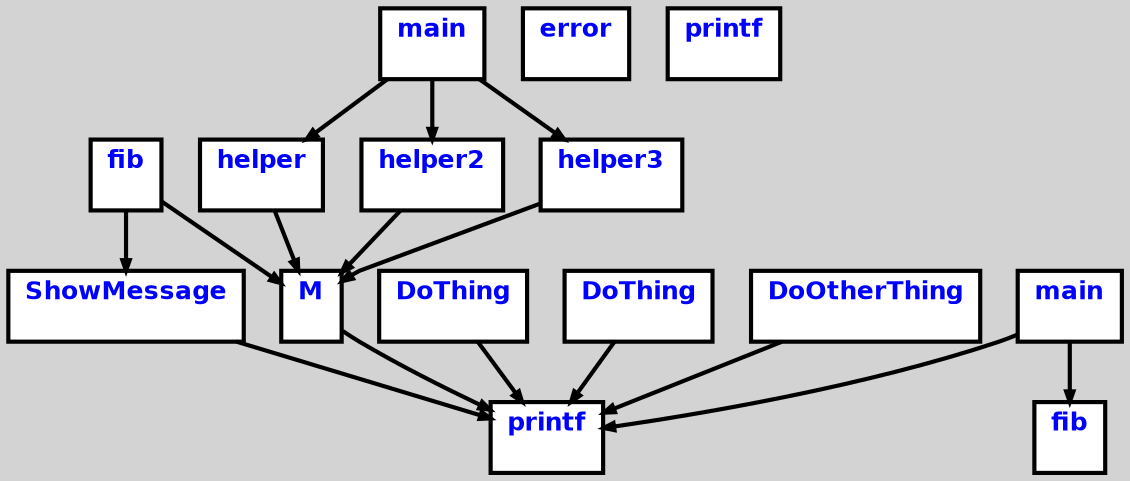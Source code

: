 digraph G {
ordering=out;
ranksep=.4;
bgcolor="lightgrey";  node [shape=box, fixedsize=false, fontsize=12, fontname="Helvetica-bold", fontcolor="blue"
width=.25, height=.25, color="black", fillcolor="white", style="filled, solid, bold"];

edge [arrowsize=.5, color="black", style="bold"]
    n0000128B12EA1F40 [label="fib\n "]
    n0000128B12EA0200 [label="printf\n "]
    n0000128B12EA0920 [label="main\n "]
    n0000128B12EA0920 -> n0000128B12EA0200
    n0000128B12EA0920 -> n0000128B12EA1F40
    n0000128B12EA0A40 [label="ShowMessage\n "]
    n0000128B12EA0A40 -> n0000128B12EA0200
    n0000128B12EA0E00 [label="DoThing\n "]
    n0000128B12EA0E00 -> n0000128B12EA0200
    n0000128B12EA23C0 [label="DoThing\n "]
    n0000128B12EA23C0 -> n0000128B12EA0200
    n0000128B12EA2660 [label="DoOtherThing\n "]
    n0000128B12EA2660 -> n0000128B12EA0200
    n0000128B12EA29C0 [label="helper\n "]
    n0000128B12EA29C0 -> n0000128B12EA49A0
    n0000128B12EA2F00 [label="helper2\n "]
    n0000128B12EA2F00 -> n0000128B12EA49A0
    n0000128B12EA3440 [label="helper3\n "]
    n0000128B12EA3440 -> n0000128B12EA49A0
    n0000128B12EA3FE0 [label="fib\n "]
    n0000128B12EA3FE0 -> n0000128B12EA0A40
    n0000128B12EA3FE0 -> n0000128B12EA49A0
    n0000128B12EA49A0 [label="M\n "]
    n0000128B12EA49A0 -> n0000128B12EA0200
    n0000128B12EA4C40 [label="error\n "]
    n0000128B12EA54E0 [label="printf\n "]
    n0000128B12EA6980 [label="main\n "]
    n0000128B12EA6980 -> n0000128B12EA29C0
    n0000128B12EA6980 -> n0000128B12EA2F00
    n0000128B12EA6980 -> n0000128B12EA3440
}
